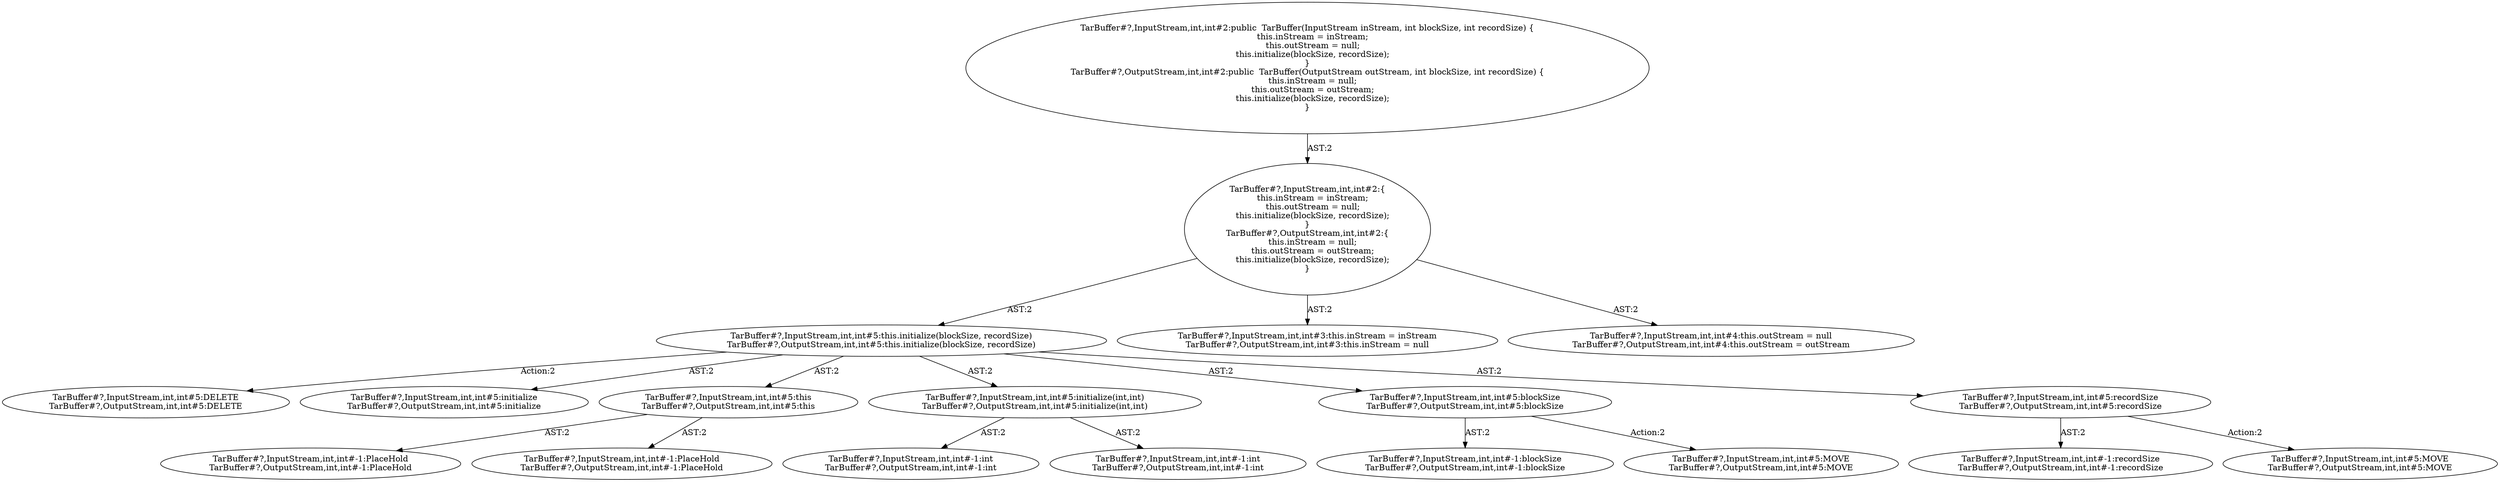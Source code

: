 digraph "Pattern" {
0 [label="TarBuffer#?,InputStream,int,int#5:DELETE
TarBuffer#?,OutputStream,int,int#5:DELETE" shape=ellipse]
1 [label="TarBuffer#?,InputStream,int,int#5:this.initialize(blockSize, recordSize)
TarBuffer#?,OutputStream,int,int#5:this.initialize(blockSize, recordSize)" shape=ellipse]
2 [label="TarBuffer#?,InputStream,int,int#2:\{
    this.inStream = inStream;
    this.outStream = null;
    this.initialize(blockSize, recordSize);
\}
TarBuffer#?,OutputStream,int,int#2:\{
    this.inStream = null;
    this.outStream = outStream;
    this.initialize(blockSize, recordSize);
\}" shape=ellipse]
3 [label="TarBuffer#?,InputStream,int,int#2:public  TarBuffer(InputStream inStream, int blockSize, int recordSize) \{
    this.inStream = inStream;
    this.outStream = null;
    this.initialize(blockSize, recordSize);
\}
TarBuffer#?,OutputStream,int,int#2:public  TarBuffer(OutputStream outStream, int blockSize, int recordSize) \{
    this.inStream = null;
    this.outStream = outStream;
    this.initialize(blockSize, recordSize);
\}" shape=ellipse]
4 [label="TarBuffer#?,InputStream,int,int#3:this.inStream = inStream
TarBuffer#?,OutputStream,int,int#3:this.inStream = null" shape=ellipse]
5 [label="TarBuffer#?,InputStream,int,int#4:this.outStream = null
TarBuffer#?,OutputStream,int,int#4:this.outStream = outStream" shape=ellipse]
6 [label="TarBuffer#?,InputStream,int,int#5:initialize
TarBuffer#?,OutputStream,int,int#5:initialize" shape=ellipse]
7 [label="TarBuffer#?,InputStream,int,int#5:this
TarBuffer#?,OutputStream,int,int#5:this" shape=ellipse]
8 [label="TarBuffer#?,InputStream,int,int#-1:PlaceHold
TarBuffer#?,OutputStream,int,int#-1:PlaceHold" shape=ellipse]
9 [label="TarBuffer#?,InputStream,int,int#-1:PlaceHold
TarBuffer#?,OutputStream,int,int#-1:PlaceHold" shape=ellipse]
10 [label="TarBuffer#?,InputStream,int,int#5:initialize(int,int)
TarBuffer#?,OutputStream,int,int#5:initialize(int,int)" shape=ellipse]
11 [label="TarBuffer#?,InputStream,int,int#-1:int
TarBuffer#?,OutputStream,int,int#-1:int" shape=ellipse]
12 [label="TarBuffer#?,InputStream,int,int#-1:int
TarBuffer#?,OutputStream,int,int#-1:int" shape=ellipse]
13 [label="TarBuffer#?,InputStream,int,int#5:blockSize
TarBuffer#?,OutputStream,int,int#5:blockSize" shape=ellipse]
14 [label="TarBuffer#?,InputStream,int,int#-1:blockSize
TarBuffer#?,OutputStream,int,int#-1:blockSize" shape=ellipse]
15 [label="TarBuffer#?,InputStream,int,int#5:MOVE
TarBuffer#?,OutputStream,int,int#5:MOVE" shape=ellipse]
16 [label="TarBuffer#?,InputStream,int,int#5:recordSize
TarBuffer#?,OutputStream,int,int#5:recordSize" shape=ellipse]
17 [label="TarBuffer#?,InputStream,int,int#-1:recordSize
TarBuffer#?,OutputStream,int,int#-1:recordSize" shape=ellipse]
18 [label="TarBuffer#?,InputStream,int,int#5:MOVE
TarBuffer#?,OutputStream,int,int#5:MOVE" shape=ellipse]
1 -> 0 [label="Action:2"];
1 -> 6 [label="AST:2"];
1 -> 7 [label="AST:2"];
1 -> 10 [label="AST:2"];
1 -> 13 [label="AST:2"];
1 -> 16 [label="AST:2"];
2 -> 1 [label="AST:2"];
2 -> 4 [label="AST:2"];
2 -> 5 [label="AST:2"];
3 -> 2 [label="AST:2"];
7 -> 8 [label="AST:2"];
7 -> 9 [label="AST:2"];
10 -> 11 [label="AST:2"];
10 -> 12 [label="AST:2"];
13 -> 14 [label="AST:2"];
13 -> 15 [label="Action:2"];
16 -> 17 [label="AST:2"];
16 -> 18 [label="Action:2"];
}